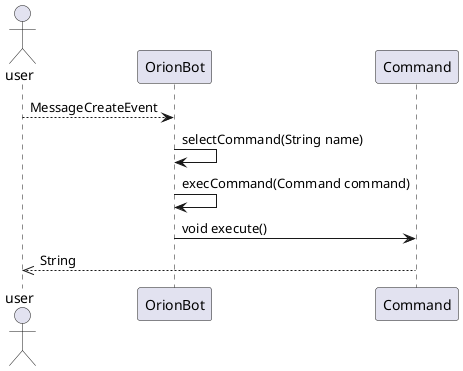 @startuml

actor user as user
participant OrionBot as bot
participant Command as command

user-->bot: MessageCreateEvent
bot->bot: selectCommand(String name)
bot->bot: execCommand(Command command)
bot->command: void execute()
command-->>user: String

@enduml